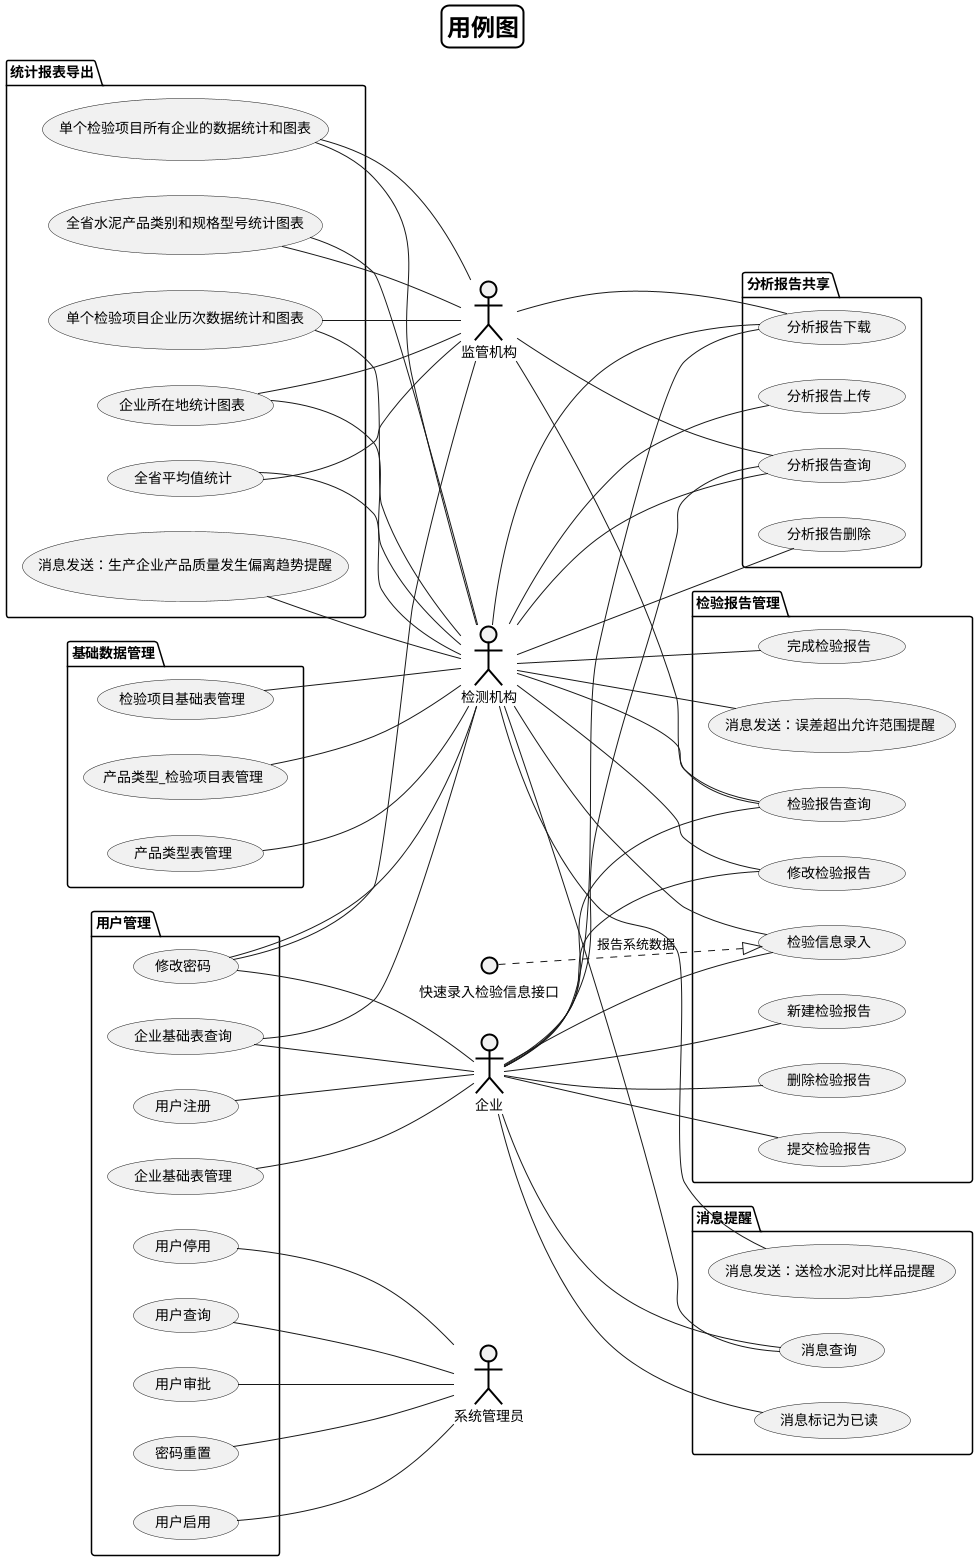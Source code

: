 @startuml
skinparam titleBorderRoundCorner 15
skinparam titleBorderThickness 2
skinparam titleBorderColor #Black
skinparam titleFontSize 24
title 用例图
left to right direction
actor 检测机构
actor 系统管理员
actor 企业
actor 监管机构
interface "快速录入检验信息接口" as Interface1
package 基础数据管理 {
检测机构 -up- (检验项目基础表管理)
检测机构 -up- (产品类型表管理)
检测机构 -up- (产品类型_检验项目表管理)
}
package 用户管理 {
企业 -up- (用户注册)
系统管理员 -up- (用户审批)
系统管理员 -up- (用户查询)
系统管理员 -up- (用户停用)
系统管理员 -up- (用户启用)
企业 -up- (修改密码)
检测机构 -up- (修改密码)
监管机构 -up- (修改密码)
系统管理员 -up- (密码重置)
企业 -up- (企业基础表管理)
企业 -up- (企业基础表查询)
检测机构 -up- (企业基础表查询)
}
package 检验报告管理 {
企业 -down- (新建检验报告)
企业 -down- (删除检验报告)
企业 -down- (修改检验报告)
检测机构 -down- (修改检验报告)
企业 -down- (提交检验报告)
检测机构 -down- (完成检验报告)
企业 -down- (检验信息录入)
检测机构 -down- (检验信息录入)
检测机构 -down- (消息发送：误差超出允许范围提醒)
企业 -down- (检验报告查询)
检测机构 -down- (检验报告查询)
监管机构 -down- (检验报告查询)
}
Interface1 ..|>(检验信息录入) : 报告系统数据

package 统计报表导出 {
检测机构 -up- (单个检验项目所有企业的数据统计和图表)
检测机构 -up- (单个检验项目企业历次数据统计和图表)
检测机构 -up- (消息发送：生产企业产品质量发生偏离趋势提醒)
检测机构 -up- (全省水泥产品类别和规格型号统计图表)
检测机构 -up- (企业所在地统计图表)
检测机构 -up- (全省平均值统计)

监管机构 -up- (单个检验项目所有企业的数据统计和图表)
监管机构 -up- (单个检验项目企业历次数据统计和图表)
监管机构 -up- (全省水泥产品类别和规格型号统计图表)
监管机构 -up- (企业所在地统计图表)
监管机构 -up- (全省平均值统计)
}

package 消息提醒 {
检测机构 -down- (消息发送：送检水泥对比样品提醒)
检测机构 -down- (消息查询)
企业 -down- (消息查询)
企业 -down- (消息标记为已读)
}
package 分析报告共享 {
检测机构 -down- (分析报告上传)
检测机构 -down- (分析报告查询)
检测机构 -down- (分析报告删除)
检测机构 -down- (分析报告下载)
企业 -down- (分析报告查询)
监管机构 -down- (分析报告查询)
企业 -down- (分析报告下载)
监管机构 -down- (分析报告下载)
}
@enduml